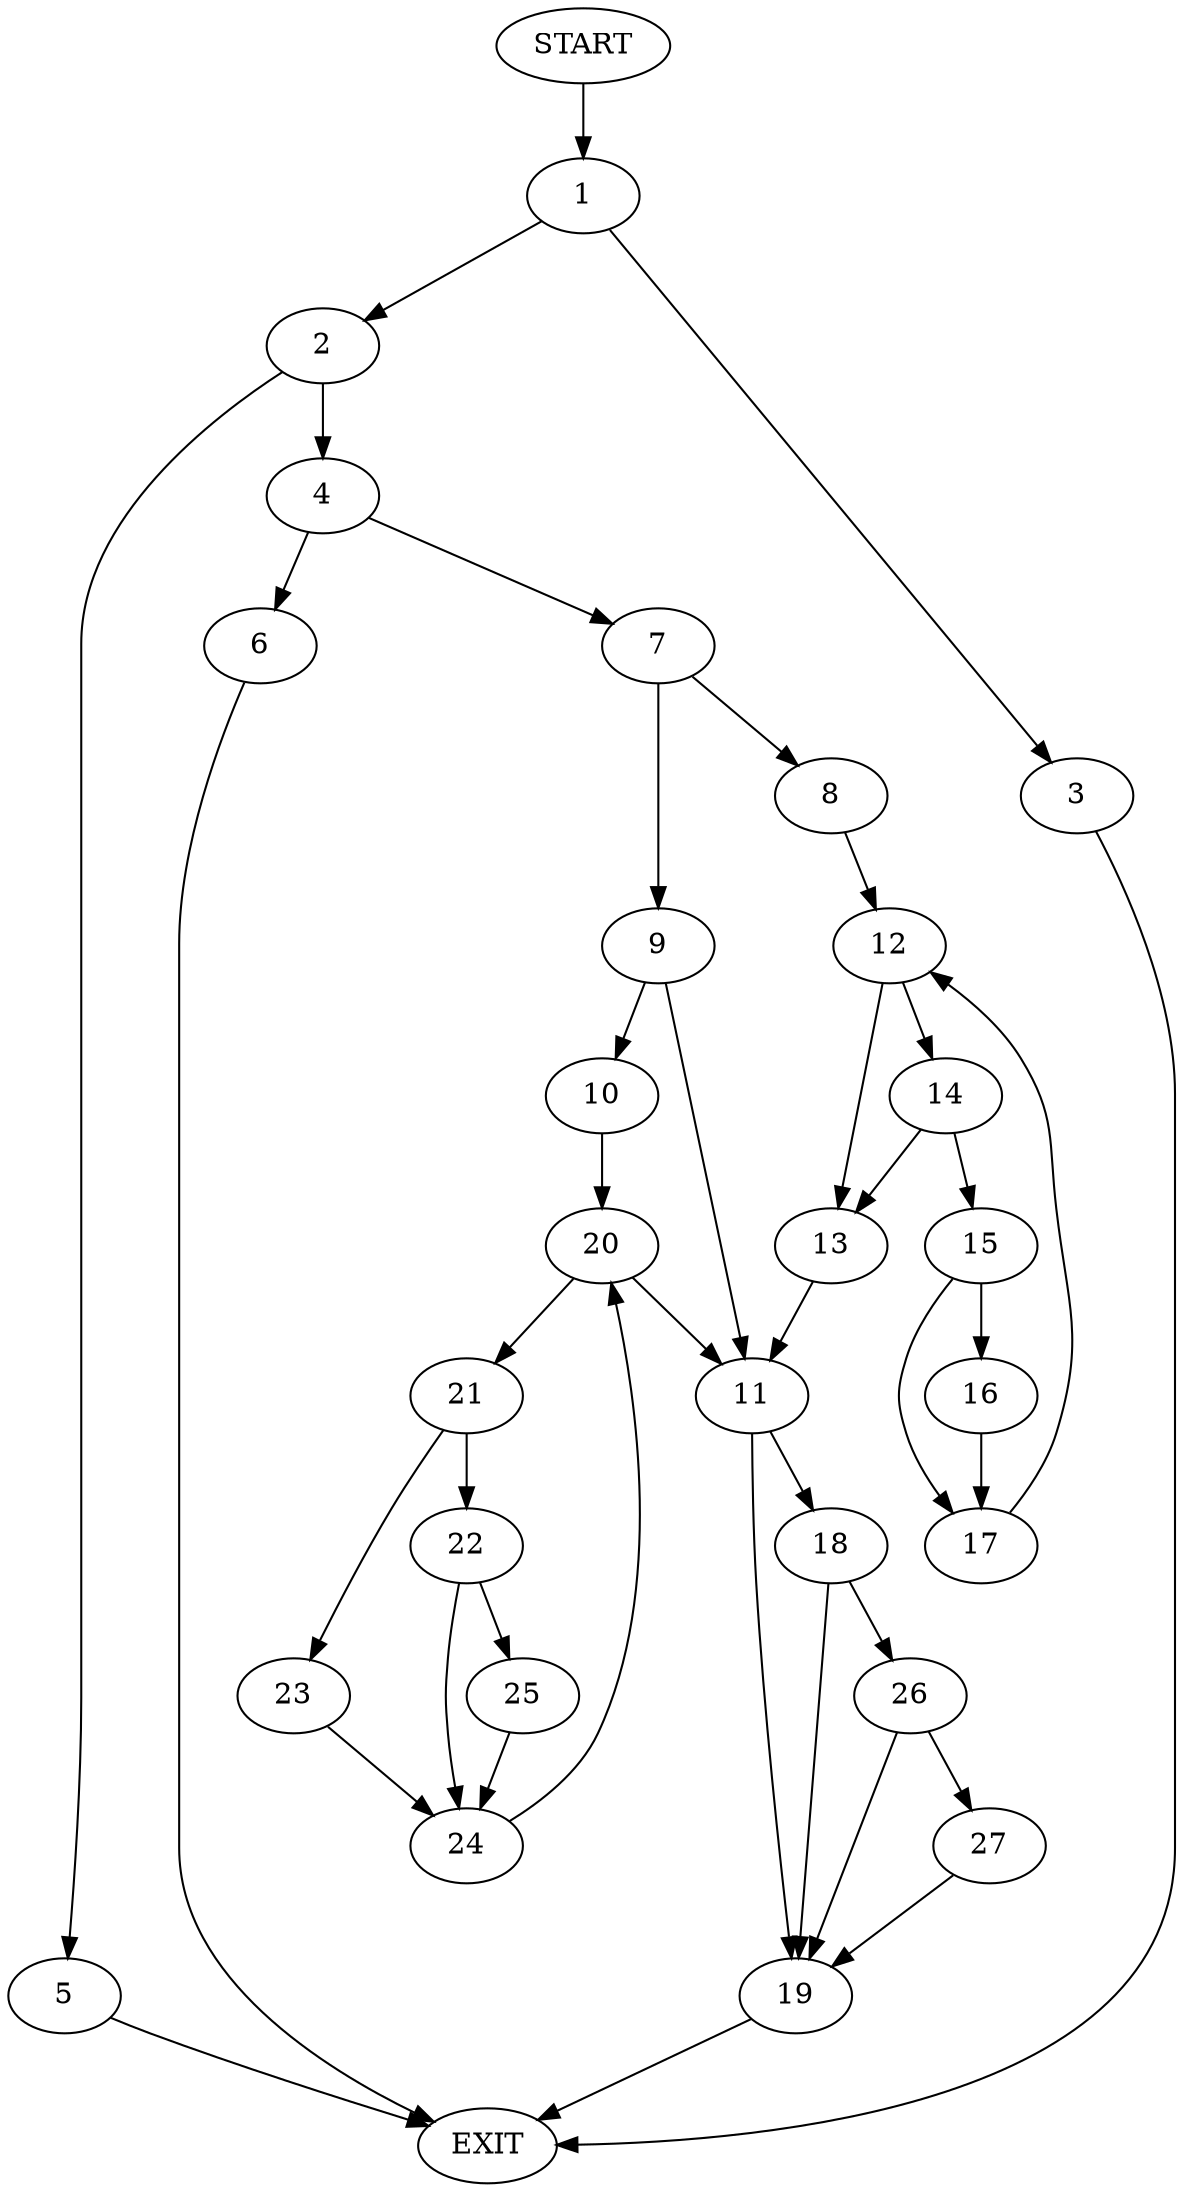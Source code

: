 digraph {
0 [label="START"]
28 [label="EXIT"]
0 -> 1
1 -> 2
1 -> 3
3 -> 28
2 -> 4
2 -> 5
4 -> 6
4 -> 7
5 -> 28
7 -> 8
7 -> 9
6 -> 28
9 -> 10
9 -> 11
8 -> 12
12 -> 13
12 -> 14
14 -> 13
14 -> 15
13 -> 11
15 -> 16
15 -> 17
17 -> 12
16 -> 17
11 -> 18
11 -> 19
10 -> 20
20 -> 21
20 -> 11
21 -> 22
21 -> 23
22 -> 24
22 -> 25
23 -> 24
24 -> 20
25 -> 24
18 -> 26
18 -> 19
19 -> 28
26 -> 19
26 -> 27
27 -> 19
}
